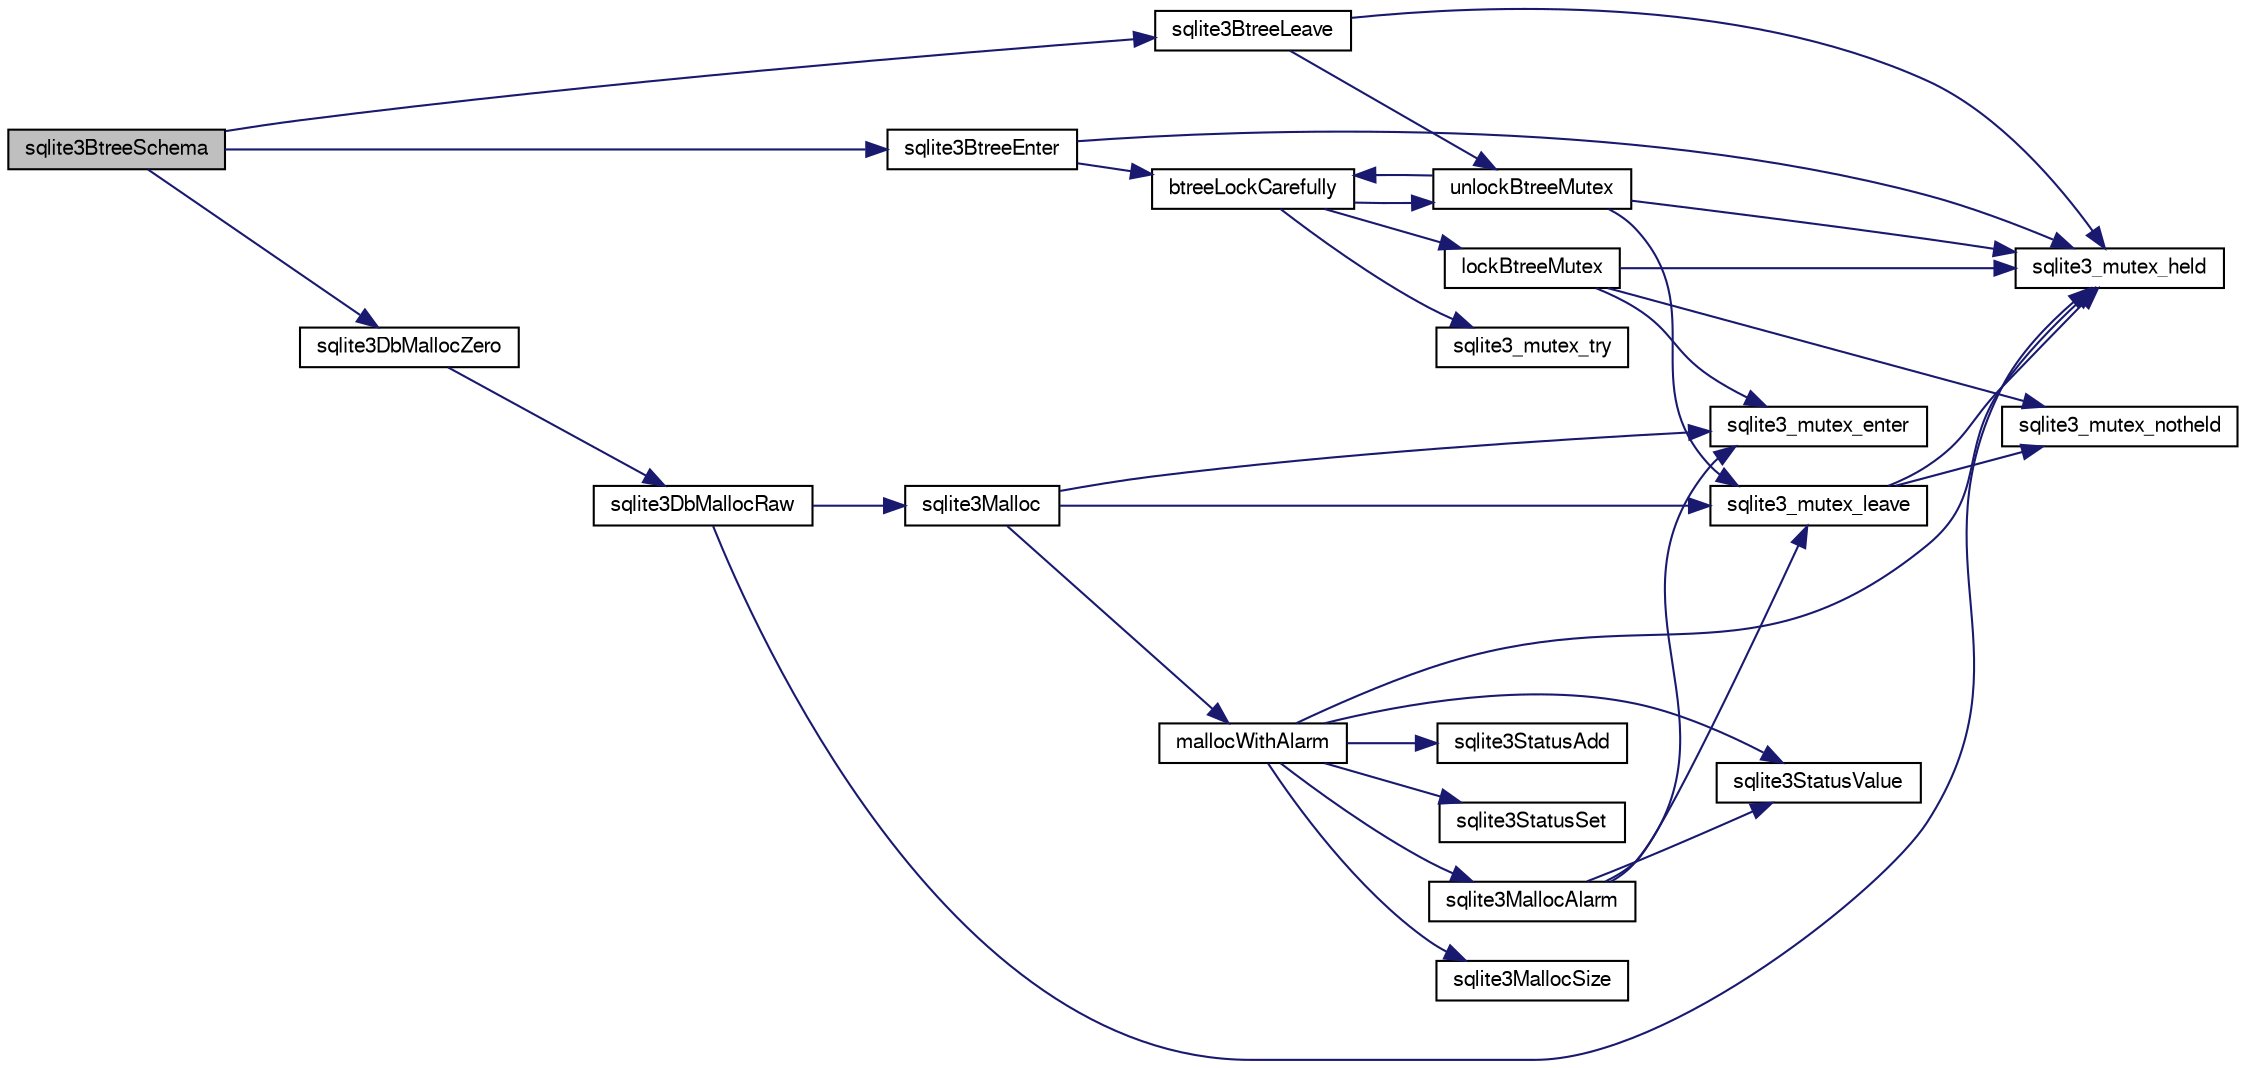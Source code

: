 digraph "sqlite3BtreeSchema"
{
  edge [fontname="FreeSans",fontsize="10",labelfontname="FreeSans",labelfontsize="10"];
  node [fontname="FreeSans",fontsize="10",shape=record];
  rankdir="LR";
  Node464867 [label="sqlite3BtreeSchema",height=0.2,width=0.4,color="black", fillcolor="grey75", style="filled", fontcolor="black"];
  Node464867 -> Node464868 [color="midnightblue",fontsize="10",style="solid",fontname="FreeSans"];
  Node464868 [label="sqlite3BtreeEnter",height=0.2,width=0.4,color="black", fillcolor="white", style="filled",URL="$sqlite3_8c.html#afa05d700ca373993fe6b0525b867feff"];
  Node464868 -> Node464869 [color="midnightblue",fontsize="10",style="solid",fontname="FreeSans"];
  Node464869 [label="sqlite3_mutex_held",height=0.2,width=0.4,color="black", fillcolor="white", style="filled",URL="$sqlite3_8c.html#acf77da68932b6bc163c5e68547ecc3e7"];
  Node464868 -> Node464870 [color="midnightblue",fontsize="10",style="solid",fontname="FreeSans"];
  Node464870 [label="btreeLockCarefully",height=0.2,width=0.4,color="black", fillcolor="white", style="filled",URL="$sqlite3_8c.html#a796746b1c1e4d6926960636bd74c79d7"];
  Node464870 -> Node464871 [color="midnightblue",fontsize="10",style="solid",fontname="FreeSans"];
  Node464871 [label="sqlite3_mutex_try",height=0.2,width=0.4,color="black", fillcolor="white", style="filled",URL="$sqlite3_8c.html#a196f84b09bdfda96ae5ae23189be1ec8"];
  Node464870 -> Node464872 [color="midnightblue",fontsize="10",style="solid",fontname="FreeSans"];
  Node464872 [label="unlockBtreeMutex",height=0.2,width=0.4,color="black", fillcolor="white", style="filled",URL="$sqlite3_8c.html#a29bc7d1c753dfa2af9fb296b7dc19a4a"];
  Node464872 -> Node464869 [color="midnightblue",fontsize="10",style="solid",fontname="FreeSans"];
  Node464872 -> Node464873 [color="midnightblue",fontsize="10",style="solid",fontname="FreeSans"];
  Node464873 [label="sqlite3_mutex_leave",height=0.2,width=0.4,color="black", fillcolor="white", style="filled",URL="$sqlite3_8c.html#a5838d235601dbd3c1fa993555c6bcc93"];
  Node464873 -> Node464869 [color="midnightblue",fontsize="10",style="solid",fontname="FreeSans"];
  Node464873 -> Node464874 [color="midnightblue",fontsize="10",style="solid",fontname="FreeSans"];
  Node464874 [label="sqlite3_mutex_notheld",height=0.2,width=0.4,color="black", fillcolor="white", style="filled",URL="$sqlite3_8c.html#a83967c837c1c000d3b5adcfaa688f5dc"];
  Node464872 -> Node464870 [color="midnightblue",fontsize="10",style="solid",fontname="FreeSans"];
  Node464870 -> Node464875 [color="midnightblue",fontsize="10",style="solid",fontname="FreeSans"];
  Node464875 [label="lockBtreeMutex",height=0.2,width=0.4,color="black", fillcolor="white", style="filled",URL="$sqlite3_8c.html#ab1714bc62ac8a451c7b17bc53053ca53"];
  Node464875 -> Node464874 [color="midnightblue",fontsize="10",style="solid",fontname="FreeSans"];
  Node464875 -> Node464869 [color="midnightblue",fontsize="10",style="solid",fontname="FreeSans"];
  Node464875 -> Node464876 [color="midnightblue",fontsize="10",style="solid",fontname="FreeSans"];
  Node464876 [label="sqlite3_mutex_enter",height=0.2,width=0.4,color="black", fillcolor="white", style="filled",URL="$sqlite3_8c.html#a1c12cde690bd89f104de5cbad12a6bf5"];
  Node464867 -> Node464877 [color="midnightblue",fontsize="10",style="solid",fontname="FreeSans"];
  Node464877 [label="sqlite3DbMallocZero",height=0.2,width=0.4,color="black", fillcolor="white", style="filled",URL="$sqlite3_8c.html#a49cfebac9d6067a03442c92af73f33e4"];
  Node464877 -> Node464878 [color="midnightblue",fontsize="10",style="solid",fontname="FreeSans"];
  Node464878 [label="sqlite3DbMallocRaw",height=0.2,width=0.4,color="black", fillcolor="white", style="filled",URL="$sqlite3_8c.html#abbe8be0cf7175e11ddc3e2218fad924e"];
  Node464878 -> Node464869 [color="midnightblue",fontsize="10",style="solid",fontname="FreeSans"];
  Node464878 -> Node464879 [color="midnightblue",fontsize="10",style="solid",fontname="FreeSans"];
  Node464879 [label="sqlite3Malloc",height=0.2,width=0.4,color="black", fillcolor="white", style="filled",URL="$sqlite3_8c.html#a361a2eaa846b1885f123abe46f5d8b2b"];
  Node464879 -> Node464876 [color="midnightblue",fontsize="10",style="solid",fontname="FreeSans"];
  Node464879 -> Node464880 [color="midnightblue",fontsize="10",style="solid",fontname="FreeSans"];
  Node464880 [label="mallocWithAlarm",height=0.2,width=0.4,color="black", fillcolor="white", style="filled",URL="$sqlite3_8c.html#ab070d5cf8e48ec8a6a43cf025d48598b"];
  Node464880 -> Node464869 [color="midnightblue",fontsize="10",style="solid",fontname="FreeSans"];
  Node464880 -> Node464881 [color="midnightblue",fontsize="10",style="solid",fontname="FreeSans"];
  Node464881 [label="sqlite3StatusSet",height=0.2,width=0.4,color="black", fillcolor="white", style="filled",URL="$sqlite3_8c.html#afec7586c01fcb5ea17dc9d7725a589d9"];
  Node464880 -> Node464882 [color="midnightblue",fontsize="10",style="solid",fontname="FreeSans"];
  Node464882 [label="sqlite3StatusValue",height=0.2,width=0.4,color="black", fillcolor="white", style="filled",URL="$sqlite3_8c.html#a30b8ac296c6e200c1fa57708d52c6ef6"];
  Node464880 -> Node464883 [color="midnightblue",fontsize="10",style="solid",fontname="FreeSans"];
  Node464883 [label="sqlite3MallocAlarm",height=0.2,width=0.4,color="black", fillcolor="white", style="filled",URL="$sqlite3_8c.html#ada66988e8471d1198f3219c062377508"];
  Node464883 -> Node464882 [color="midnightblue",fontsize="10",style="solid",fontname="FreeSans"];
  Node464883 -> Node464873 [color="midnightblue",fontsize="10",style="solid",fontname="FreeSans"];
  Node464883 -> Node464876 [color="midnightblue",fontsize="10",style="solid",fontname="FreeSans"];
  Node464880 -> Node464884 [color="midnightblue",fontsize="10",style="solid",fontname="FreeSans"];
  Node464884 [label="sqlite3MallocSize",height=0.2,width=0.4,color="black", fillcolor="white", style="filled",URL="$sqlite3_8c.html#acf5d2a5f35270bafb050bd2def576955"];
  Node464880 -> Node464885 [color="midnightblue",fontsize="10",style="solid",fontname="FreeSans"];
  Node464885 [label="sqlite3StatusAdd",height=0.2,width=0.4,color="black", fillcolor="white", style="filled",URL="$sqlite3_8c.html#afa029f93586aeab4cc85360905dae9cd"];
  Node464879 -> Node464873 [color="midnightblue",fontsize="10",style="solid",fontname="FreeSans"];
  Node464867 -> Node464886 [color="midnightblue",fontsize="10",style="solid",fontname="FreeSans"];
  Node464886 [label="sqlite3BtreeLeave",height=0.2,width=0.4,color="black", fillcolor="white", style="filled",URL="$sqlite3_8c.html#a460e4f89d1aeef4b4d334cfe8165da89"];
  Node464886 -> Node464872 [color="midnightblue",fontsize="10",style="solid",fontname="FreeSans"];
  Node464886 -> Node464869 [color="midnightblue",fontsize="10",style="solid",fontname="FreeSans"];
}
